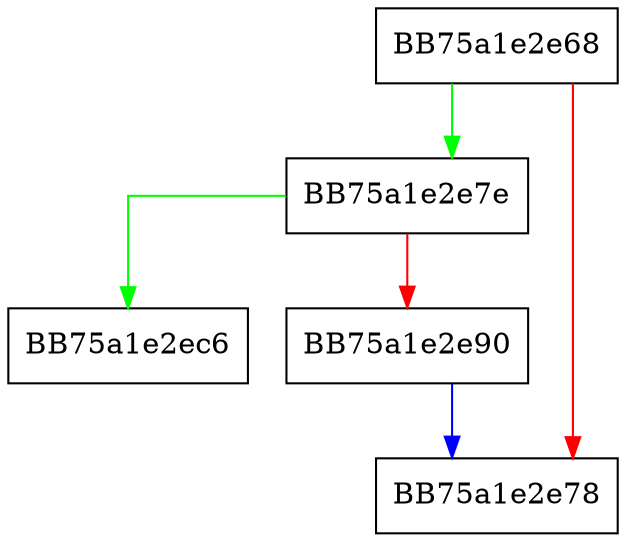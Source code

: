 digraph clear {
  node [shape="box"];
  graph [splines=ortho];
  BB75a1e2e68 -> BB75a1e2e7e [color="green"];
  BB75a1e2e68 -> BB75a1e2e78 [color="red"];
  BB75a1e2e7e -> BB75a1e2ec6 [color="green"];
  BB75a1e2e7e -> BB75a1e2e90 [color="red"];
  BB75a1e2e90 -> BB75a1e2e78 [color="blue"];
}